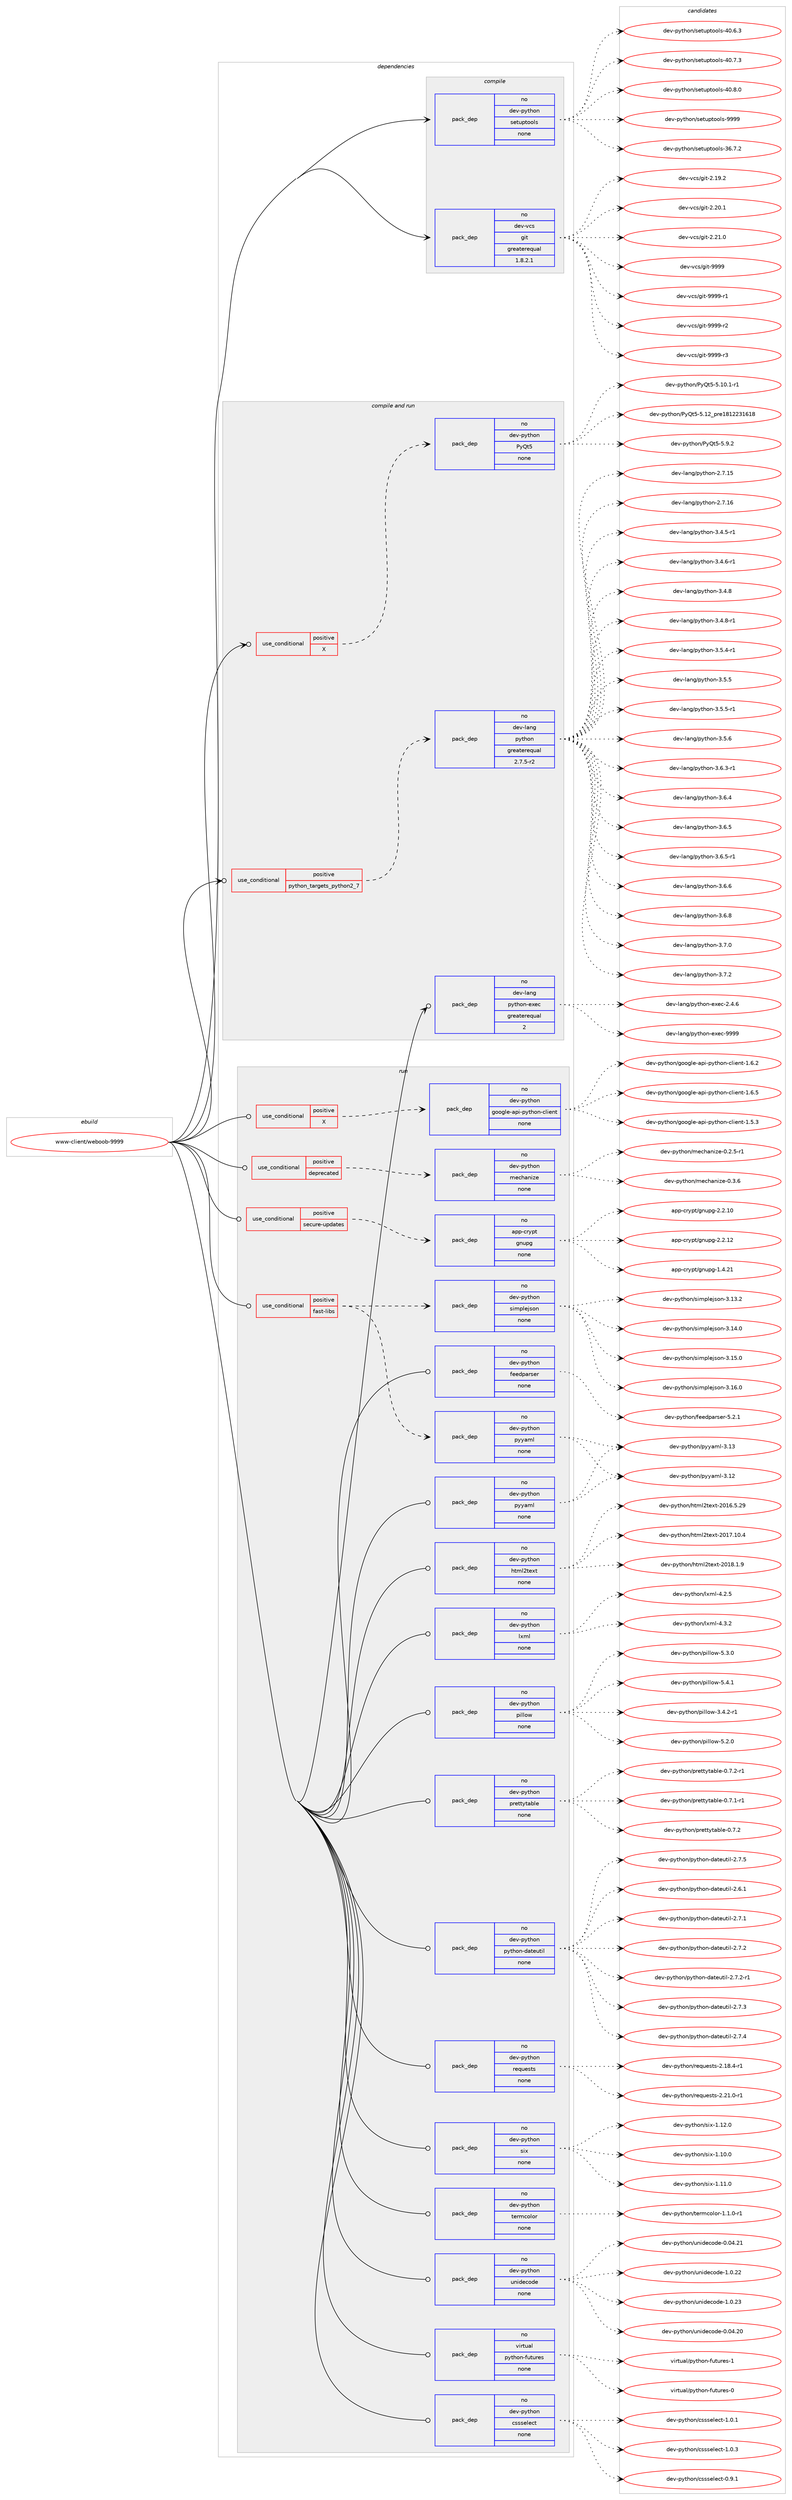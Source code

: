 digraph prolog {

# *************
# Graph options
# *************

newrank=true;
concentrate=true;
compound=true;
graph [rankdir=LR,fontname=Helvetica,fontsize=10,ranksep=1.5];#, ranksep=2.5, nodesep=0.2];
edge  [arrowhead=vee];
node  [fontname=Helvetica,fontsize=10];

# **********
# The ebuild
# **********

subgraph cluster_leftcol {
color=gray;
rank=same;
label=<<i>ebuild</i>>;
id [label="www-client/weboob-9999", color=red, width=4, href="../www-client/weboob-9999.svg"];
}

# ****************
# The dependencies
# ****************

subgraph cluster_midcol {
color=gray;
label=<<i>dependencies</i>>;
subgraph cluster_compile {
fillcolor="#eeeeee";
style=filled;
label=<<i>compile</i>>;
subgraph pack1256579 {
dependency1750074 [label=<<TABLE BORDER="0" CELLBORDER="1" CELLSPACING="0" CELLPADDING="4" WIDTH="220"><TR><TD ROWSPAN="6" CELLPADDING="30">pack_dep</TD></TR><TR><TD WIDTH="110">no</TD></TR><TR><TD>dev-python</TD></TR><TR><TD>setuptools</TD></TR><TR><TD>none</TD></TR><TR><TD></TD></TR></TABLE>>, shape=none, color=blue];
}
id:e -> dependency1750074:w [weight=20,style="solid",arrowhead="vee"];
subgraph pack1256580 {
dependency1750075 [label=<<TABLE BORDER="0" CELLBORDER="1" CELLSPACING="0" CELLPADDING="4" WIDTH="220"><TR><TD ROWSPAN="6" CELLPADDING="30">pack_dep</TD></TR><TR><TD WIDTH="110">no</TD></TR><TR><TD>dev-vcs</TD></TR><TR><TD>git</TD></TR><TR><TD>greaterequal</TD></TR><TR><TD>1.8.2.1</TD></TR></TABLE>>, shape=none, color=blue];
}
id:e -> dependency1750075:w [weight=20,style="solid",arrowhead="vee"];
}
subgraph cluster_compileandrun {
fillcolor="#eeeeee";
style=filled;
label=<<i>compile and run</i>>;
subgraph cond464228 {
dependency1750076 [label=<<TABLE BORDER="0" CELLBORDER="1" CELLSPACING="0" CELLPADDING="4"><TR><TD ROWSPAN="3" CELLPADDING="10">use_conditional</TD></TR><TR><TD>positive</TD></TR><TR><TD>X</TD></TR></TABLE>>, shape=none, color=red];
subgraph pack1256581 {
dependency1750077 [label=<<TABLE BORDER="0" CELLBORDER="1" CELLSPACING="0" CELLPADDING="4" WIDTH="220"><TR><TD ROWSPAN="6" CELLPADDING="30">pack_dep</TD></TR><TR><TD WIDTH="110">no</TD></TR><TR><TD>dev-python</TD></TR><TR><TD>PyQt5</TD></TR><TR><TD>none</TD></TR><TR><TD></TD></TR></TABLE>>, shape=none, color=blue];
}
dependency1750076:e -> dependency1750077:w [weight=20,style="dashed",arrowhead="vee"];
}
id:e -> dependency1750076:w [weight=20,style="solid",arrowhead="odotvee"];
subgraph cond464229 {
dependency1750078 [label=<<TABLE BORDER="0" CELLBORDER="1" CELLSPACING="0" CELLPADDING="4"><TR><TD ROWSPAN="3" CELLPADDING="10">use_conditional</TD></TR><TR><TD>positive</TD></TR><TR><TD>python_targets_python2_7</TD></TR></TABLE>>, shape=none, color=red];
subgraph pack1256582 {
dependency1750079 [label=<<TABLE BORDER="0" CELLBORDER="1" CELLSPACING="0" CELLPADDING="4" WIDTH="220"><TR><TD ROWSPAN="6" CELLPADDING="30">pack_dep</TD></TR><TR><TD WIDTH="110">no</TD></TR><TR><TD>dev-lang</TD></TR><TR><TD>python</TD></TR><TR><TD>greaterequal</TD></TR><TR><TD>2.7.5-r2</TD></TR></TABLE>>, shape=none, color=blue];
}
dependency1750078:e -> dependency1750079:w [weight=20,style="dashed",arrowhead="vee"];
}
id:e -> dependency1750078:w [weight=20,style="solid",arrowhead="odotvee"];
subgraph pack1256583 {
dependency1750080 [label=<<TABLE BORDER="0" CELLBORDER="1" CELLSPACING="0" CELLPADDING="4" WIDTH="220"><TR><TD ROWSPAN="6" CELLPADDING="30">pack_dep</TD></TR><TR><TD WIDTH="110">no</TD></TR><TR><TD>dev-lang</TD></TR><TR><TD>python-exec</TD></TR><TR><TD>greaterequal</TD></TR><TR><TD>2</TD></TR></TABLE>>, shape=none, color=blue];
}
id:e -> dependency1750080:w [weight=20,style="solid",arrowhead="odotvee"];
}
subgraph cluster_run {
fillcolor="#eeeeee";
style=filled;
label=<<i>run</i>>;
subgraph cond464230 {
dependency1750081 [label=<<TABLE BORDER="0" CELLBORDER="1" CELLSPACING="0" CELLPADDING="4"><TR><TD ROWSPAN="3" CELLPADDING="10">use_conditional</TD></TR><TR><TD>positive</TD></TR><TR><TD>X</TD></TR></TABLE>>, shape=none, color=red];
subgraph pack1256584 {
dependency1750082 [label=<<TABLE BORDER="0" CELLBORDER="1" CELLSPACING="0" CELLPADDING="4" WIDTH="220"><TR><TD ROWSPAN="6" CELLPADDING="30">pack_dep</TD></TR><TR><TD WIDTH="110">no</TD></TR><TR><TD>dev-python</TD></TR><TR><TD>google-api-python-client</TD></TR><TR><TD>none</TD></TR><TR><TD></TD></TR></TABLE>>, shape=none, color=blue];
}
dependency1750081:e -> dependency1750082:w [weight=20,style="dashed",arrowhead="vee"];
}
id:e -> dependency1750081:w [weight=20,style="solid",arrowhead="odot"];
subgraph cond464231 {
dependency1750083 [label=<<TABLE BORDER="0" CELLBORDER="1" CELLSPACING="0" CELLPADDING="4"><TR><TD ROWSPAN="3" CELLPADDING="10">use_conditional</TD></TR><TR><TD>positive</TD></TR><TR><TD>deprecated</TD></TR></TABLE>>, shape=none, color=red];
subgraph pack1256585 {
dependency1750084 [label=<<TABLE BORDER="0" CELLBORDER="1" CELLSPACING="0" CELLPADDING="4" WIDTH="220"><TR><TD ROWSPAN="6" CELLPADDING="30">pack_dep</TD></TR><TR><TD WIDTH="110">no</TD></TR><TR><TD>dev-python</TD></TR><TR><TD>mechanize</TD></TR><TR><TD>none</TD></TR><TR><TD></TD></TR></TABLE>>, shape=none, color=blue];
}
dependency1750083:e -> dependency1750084:w [weight=20,style="dashed",arrowhead="vee"];
}
id:e -> dependency1750083:w [weight=20,style="solid",arrowhead="odot"];
subgraph cond464232 {
dependency1750085 [label=<<TABLE BORDER="0" CELLBORDER="1" CELLSPACING="0" CELLPADDING="4"><TR><TD ROWSPAN="3" CELLPADDING="10">use_conditional</TD></TR><TR><TD>positive</TD></TR><TR><TD>fast-libs</TD></TR></TABLE>>, shape=none, color=red];
subgraph pack1256586 {
dependency1750086 [label=<<TABLE BORDER="0" CELLBORDER="1" CELLSPACING="0" CELLPADDING="4" WIDTH="220"><TR><TD ROWSPAN="6" CELLPADDING="30">pack_dep</TD></TR><TR><TD WIDTH="110">no</TD></TR><TR><TD>dev-python</TD></TR><TR><TD>pyyaml</TD></TR><TR><TD>none</TD></TR><TR><TD></TD></TR></TABLE>>, shape=none, color=blue];
}
dependency1750085:e -> dependency1750086:w [weight=20,style="dashed",arrowhead="vee"];
subgraph pack1256587 {
dependency1750087 [label=<<TABLE BORDER="0" CELLBORDER="1" CELLSPACING="0" CELLPADDING="4" WIDTH="220"><TR><TD ROWSPAN="6" CELLPADDING="30">pack_dep</TD></TR><TR><TD WIDTH="110">no</TD></TR><TR><TD>dev-python</TD></TR><TR><TD>simplejson</TD></TR><TR><TD>none</TD></TR><TR><TD></TD></TR></TABLE>>, shape=none, color=blue];
}
dependency1750085:e -> dependency1750087:w [weight=20,style="dashed",arrowhead="vee"];
}
id:e -> dependency1750085:w [weight=20,style="solid",arrowhead="odot"];
subgraph cond464233 {
dependency1750088 [label=<<TABLE BORDER="0" CELLBORDER="1" CELLSPACING="0" CELLPADDING="4"><TR><TD ROWSPAN="3" CELLPADDING="10">use_conditional</TD></TR><TR><TD>positive</TD></TR><TR><TD>secure-updates</TD></TR></TABLE>>, shape=none, color=red];
subgraph pack1256588 {
dependency1750089 [label=<<TABLE BORDER="0" CELLBORDER="1" CELLSPACING="0" CELLPADDING="4" WIDTH="220"><TR><TD ROWSPAN="6" CELLPADDING="30">pack_dep</TD></TR><TR><TD WIDTH="110">no</TD></TR><TR><TD>app-crypt</TD></TR><TR><TD>gnupg</TD></TR><TR><TD>none</TD></TR><TR><TD></TD></TR></TABLE>>, shape=none, color=blue];
}
dependency1750088:e -> dependency1750089:w [weight=20,style="dashed",arrowhead="vee"];
}
id:e -> dependency1750088:w [weight=20,style="solid",arrowhead="odot"];
subgraph pack1256589 {
dependency1750090 [label=<<TABLE BORDER="0" CELLBORDER="1" CELLSPACING="0" CELLPADDING="4" WIDTH="220"><TR><TD ROWSPAN="6" CELLPADDING="30">pack_dep</TD></TR><TR><TD WIDTH="110">no</TD></TR><TR><TD>dev-python</TD></TR><TR><TD>cssselect</TD></TR><TR><TD>none</TD></TR><TR><TD></TD></TR></TABLE>>, shape=none, color=blue];
}
id:e -> dependency1750090:w [weight=20,style="solid",arrowhead="odot"];
subgraph pack1256590 {
dependency1750091 [label=<<TABLE BORDER="0" CELLBORDER="1" CELLSPACING="0" CELLPADDING="4" WIDTH="220"><TR><TD ROWSPAN="6" CELLPADDING="30">pack_dep</TD></TR><TR><TD WIDTH="110">no</TD></TR><TR><TD>dev-python</TD></TR><TR><TD>feedparser</TD></TR><TR><TD>none</TD></TR><TR><TD></TD></TR></TABLE>>, shape=none, color=blue];
}
id:e -> dependency1750091:w [weight=20,style="solid",arrowhead="odot"];
subgraph pack1256591 {
dependency1750092 [label=<<TABLE BORDER="0" CELLBORDER="1" CELLSPACING="0" CELLPADDING="4" WIDTH="220"><TR><TD ROWSPAN="6" CELLPADDING="30">pack_dep</TD></TR><TR><TD WIDTH="110">no</TD></TR><TR><TD>dev-python</TD></TR><TR><TD>html2text</TD></TR><TR><TD>none</TD></TR><TR><TD></TD></TR></TABLE>>, shape=none, color=blue];
}
id:e -> dependency1750092:w [weight=20,style="solid",arrowhead="odot"];
subgraph pack1256592 {
dependency1750093 [label=<<TABLE BORDER="0" CELLBORDER="1" CELLSPACING="0" CELLPADDING="4" WIDTH="220"><TR><TD ROWSPAN="6" CELLPADDING="30">pack_dep</TD></TR><TR><TD WIDTH="110">no</TD></TR><TR><TD>dev-python</TD></TR><TR><TD>lxml</TD></TR><TR><TD>none</TD></TR><TR><TD></TD></TR></TABLE>>, shape=none, color=blue];
}
id:e -> dependency1750093:w [weight=20,style="solid",arrowhead="odot"];
subgraph pack1256593 {
dependency1750094 [label=<<TABLE BORDER="0" CELLBORDER="1" CELLSPACING="0" CELLPADDING="4" WIDTH="220"><TR><TD ROWSPAN="6" CELLPADDING="30">pack_dep</TD></TR><TR><TD WIDTH="110">no</TD></TR><TR><TD>dev-python</TD></TR><TR><TD>pillow</TD></TR><TR><TD>none</TD></TR><TR><TD></TD></TR></TABLE>>, shape=none, color=blue];
}
id:e -> dependency1750094:w [weight=20,style="solid",arrowhead="odot"];
subgraph pack1256594 {
dependency1750095 [label=<<TABLE BORDER="0" CELLBORDER="1" CELLSPACING="0" CELLPADDING="4" WIDTH="220"><TR><TD ROWSPAN="6" CELLPADDING="30">pack_dep</TD></TR><TR><TD WIDTH="110">no</TD></TR><TR><TD>dev-python</TD></TR><TR><TD>prettytable</TD></TR><TR><TD>none</TD></TR><TR><TD></TD></TR></TABLE>>, shape=none, color=blue];
}
id:e -> dependency1750095:w [weight=20,style="solid",arrowhead="odot"];
subgraph pack1256595 {
dependency1750096 [label=<<TABLE BORDER="0" CELLBORDER="1" CELLSPACING="0" CELLPADDING="4" WIDTH="220"><TR><TD ROWSPAN="6" CELLPADDING="30">pack_dep</TD></TR><TR><TD WIDTH="110">no</TD></TR><TR><TD>dev-python</TD></TR><TR><TD>python-dateutil</TD></TR><TR><TD>none</TD></TR><TR><TD></TD></TR></TABLE>>, shape=none, color=blue];
}
id:e -> dependency1750096:w [weight=20,style="solid",arrowhead="odot"];
subgraph pack1256596 {
dependency1750097 [label=<<TABLE BORDER="0" CELLBORDER="1" CELLSPACING="0" CELLPADDING="4" WIDTH="220"><TR><TD ROWSPAN="6" CELLPADDING="30">pack_dep</TD></TR><TR><TD WIDTH="110">no</TD></TR><TR><TD>dev-python</TD></TR><TR><TD>pyyaml</TD></TR><TR><TD>none</TD></TR><TR><TD></TD></TR></TABLE>>, shape=none, color=blue];
}
id:e -> dependency1750097:w [weight=20,style="solid",arrowhead="odot"];
subgraph pack1256597 {
dependency1750098 [label=<<TABLE BORDER="0" CELLBORDER="1" CELLSPACING="0" CELLPADDING="4" WIDTH="220"><TR><TD ROWSPAN="6" CELLPADDING="30">pack_dep</TD></TR><TR><TD WIDTH="110">no</TD></TR><TR><TD>dev-python</TD></TR><TR><TD>requests</TD></TR><TR><TD>none</TD></TR><TR><TD></TD></TR></TABLE>>, shape=none, color=blue];
}
id:e -> dependency1750098:w [weight=20,style="solid",arrowhead="odot"];
subgraph pack1256598 {
dependency1750099 [label=<<TABLE BORDER="0" CELLBORDER="1" CELLSPACING="0" CELLPADDING="4" WIDTH="220"><TR><TD ROWSPAN="6" CELLPADDING="30">pack_dep</TD></TR><TR><TD WIDTH="110">no</TD></TR><TR><TD>dev-python</TD></TR><TR><TD>six</TD></TR><TR><TD>none</TD></TR><TR><TD></TD></TR></TABLE>>, shape=none, color=blue];
}
id:e -> dependency1750099:w [weight=20,style="solid",arrowhead="odot"];
subgraph pack1256599 {
dependency1750100 [label=<<TABLE BORDER="0" CELLBORDER="1" CELLSPACING="0" CELLPADDING="4" WIDTH="220"><TR><TD ROWSPAN="6" CELLPADDING="30">pack_dep</TD></TR><TR><TD WIDTH="110">no</TD></TR><TR><TD>dev-python</TD></TR><TR><TD>termcolor</TD></TR><TR><TD>none</TD></TR><TR><TD></TD></TR></TABLE>>, shape=none, color=blue];
}
id:e -> dependency1750100:w [weight=20,style="solid",arrowhead="odot"];
subgraph pack1256600 {
dependency1750101 [label=<<TABLE BORDER="0" CELLBORDER="1" CELLSPACING="0" CELLPADDING="4" WIDTH="220"><TR><TD ROWSPAN="6" CELLPADDING="30">pack_dep</TD></TR><TR><TD WIDTH="110">no</TD></TR><TR><TD>dev-python</TD></TR><TR><TD>unidecode</TD></TR><TR><TD>none</TD></TR><TR><TD></TD></TR></TABLE>>, shape=none, color=blue];
}
id:e -> dependency1750101:w [weight=20,style="solid",arrowhead="odot"];
subgraph pack1256601 {
dependency1750102 [label=<<TABLE BORDER="0" CELLBORDER="1" CELLSPACING="0" CELLPADDING="4" WIDTH="220"><TR><TD ROWSPAN="6" CELLPADDING="30">pack_dep</TD></TR><TR><TD WIDTH="110">no</TD></TR><TR><TD>virtual</TD></TR><TR><TD>python-futures</TD></TR><TR><TD>none</TD></TR><TR><TD></TD></TR></TABLE>>, shape=none, color=blue];
}
id:e -> dependency1750102:w [weight=20,style="solid",arrowhead="odot"];
}
}

# **************
# The candidates
# **************

subgraph cluster_choices {
rank=same;
color=gray;
label=<<i>candidates</i>>;

subgraph choice1256579 {
color=black;
nodesep=1;
choice100101118451121211161041111104711510111611711211611111110811545515446554650 [label="dev-python/setuptools-36.7.2", color=red, width=4,href="../dev-python/setuptools-36.7.2.svg"];
choice100101118451121211161041111104711510111611711211611111110811545524846544651 [label="dev-python/setuptools-40.6.3", color=red, width=4,href="../dev-python/setuptools-40.6.3.svg"];
choice100101118451121211161041111104711510111611711211611111110811545524846554651 [label="dev-python/setuptools-40.7.3", color=red, width=4,href="../dev-python/setuptools-40.7.3.svg"];
choice100101118451121211161041111104711510111611711211611111110811545524846564648 [label="dev-python/setuptools-40.8.0", color=red, width=4,href="../dev-python/setuptools-40.8.0.svg"];
choice10010111845112121116104111110471151011161171121161111111081154557575757 [label="dev-python/setuptools-9999", color=red, width=4,href="../dev-python/setuptools-9999.svg"];
dependency1750074:e -> choice100101118451121211161041111104711510111611711211611111110811545515446554650:w [style=dotted,weight="100"];
dependency1750074:e -> choice100101118451121211161041111104711510111611711211611111110811545524846544651:w [style=dotted,weight="100"];
dependency1750074:e -> choice100101118451121211161041111104711510111611711211611111110811545524846554651:w [style=dotted,weight="100"];
dependency1750074:e -> choice100101118451121211161041111104711510111611711211611111110811545524846564648:w [style=dotted,weight="100"];
dependency1750074:e -> choice10010111845112121116104111110471151011161171121161111111081154557575757:w [style=dotted,weight="100"];
}
subgraph choice1256580 {
color=black;
nodesep=1;
choice10010111845118991154710310511645504649574650 [label="dev-vcs/git-2.19.2", color=red, width=4,href="../dev-vcs/git-2.19.2.svg"];
choice10010111845118991154710310511645504650484649 [label="dev-vcs/git-2.20.1", color=red, width=4,href="../dev-vcs/git-2.20.1.svg"];
choice10010111845118991154710310511645504650494648 [label="dev-vcs/git-2.21.0", color=red, width=4,href="../dev-vcs/git-2.21.0.svg"];
choice1001011184511899115471031051164557575757 [label="dev-vcs/git-9999", color=red, width=4,href="../dev-vcs/git-9999.svg"];
choice10010111845118991154710310511645575757574511449 [label="dev-vcs/git-9999-r1", color=red, width=4,href="../dev-vcs/git-9999-r1.svg"];
choice10010111845118991154710310511645575757574511450 [label="dev-vcs/git-9999-r2", color=red, width=4,href="../dev-vcs/git-9999-r2.svg"];
choice10010111845118991154710310511645575757574511451 [label="dev-vcs/git-9999-r3", color=red, width=4,href="../dev-vcs/git-9999-r3.svg"];
dependency1750075:e -> choice10010111845118991154710310511645504649574650:w [style=dotted,weight="100"];
dependency1750075:e -> choice10010111845118991154710310511645504650484649:w [style=dotted,weight="100"];
dependency1750075:e -> choice10010111845118991154710310511645504650494648:w [style=dotted,weight="100"];
dependency1750075:e -> choice1001011184511899115471031051164557575757:w [style=dotted,weight="100"];
dependency1750075:e -> choice10010111845118991154710310511645575757574511449:w [style=dotted,weight="100"];
dependency1750075:e -> choice10010111845118991154710310511645575757574511450:w [style=dotted,weight="100"];
dependency1750075:e -> choice10010111845118991154710310511645575757574511451:w [style=dotted,weight="100"];
}
subgraph choice1256581 {
color=black;
nodesep=1;
choice1001011184511212111610411111047801218111653455346494846494511449 [label="dev-python/PyQt5-5.10.1-r1", color=red, width=4,href="../dev-python/PyQt5-5.10.1-r1.svg"];
choice100101118451121211161041111104780121811165345534649509511211410149564950505149544956 [label="dev-python/PyQt5-5.12_pre1812231618", color=red, width=4,href="../dev-python/PyQt5-5.12_pre1812231618.svg"];
choice1001011184511212111610411111047801218111653455346574650 [label="dev-python/PyQt5-5.9.2", color=red, width=4,href="../dev-python/PyQt5-5.9.2.svg"];
dependency1750077:e -> choice1001011184511212111610411111047801218111653455346494846494511449:w [style=dotted,weight="100"];
dependency1750077:e -> choice100101118451121211161041111104780121811165345534649509511211410149564950505149544956:w [style=dotted,weight="100"];
dependency1750077:e -> choice1001011184511212111610411111047801218111653455346574650:w [style=dotted,weight="100"];
}
subgraph choice1256582 {
color=black;
nodesep=1;
choice10010111845108971101034711212111610411111045504655464953 [label="dev-lang/python-2.7.15", color=red, width=4,href="../dev-lang/python-2.7.15.svg"];
choice10010111845108971101034711212111610411111045504655464954 [label="dev-lang/python-2.7.16", color=red, width=4,href="../dev-lang/python-2.7.16.svg"];
choice1001011184510897110103471121211161041111104551465246534511449 [label="dev-lang/python-3.4.5-r1", color=red, width=4,href="../dev-lang/python-3.4.5-r1.svg"];
choice1001011184510897110103471121211161041111104551465246544511449 [label="dev-lang/python-3.4.6-r1", color=red, width=4,href="../dev-lang/python-3.4.6-r1.svg"];
choice100101118451089711010347112121116104111110455146524656 [label="dev-lang/python-3.4.8", color=red, width=4,href="../dev-lang/python-3.4.8.svg"];
choice1001011184510897110103471121211161041111104551465246564511449 [label="dev-lang/python-3.4.8-r1", color=red, width=4,href="../dev-lang/python-3.4.8-r1.svg"];
choice1001011184510897110103471121211161041111104551465346524511449 [label="dev-lang/python-3.5.4-r1", color=red, width=4,href="../dev-lang/python-3.5.4-r1.svg"];
choice100101118451089711010347112121116104111110455146534653 [label="dev-lang/python-3.5.5", color=red, width=4,href="../dev-lang/python-3.5.5.svg"];
choice1001011184510897110103471121211161041111104551465346534511449 [label="dev-lang/python-3.5.5-r1", color=red, width=4,href="../dev-lang/python-3.5.5-r1.svg"];
choice100101118451089711010347112121116104111110455146534654 [label="dev-lang/python-3.5.6", color=red, width=4,href="../dev-lang/python-3.5.6.svg"];
choice1001011184510897110103471121211161041111104551465446514511449 [label="dev-lang/python-3.6.3-r1", color=red, width=4,href="../dev-lang/python-3.6.3-r1.svg"];
choice100101118451089711010347112121116104111110455146544652 [label="dev-lang/python-3.6.4", color=red, width=4,href="../dev-lang/python-3.6.4.svg"];
choice100101118451089711010347112121116104111110455146544653 [label="dev-lang/python-3.6.5", color=red, width=4,href="../dev-lang/python-3.6.5.svg"];
choice1001011184510897110103471121211161041111104551465446534511449 [label="dev-lang/python-3.6.5-r1", color=red, width=4,href="../dev-lang/python-3.6.5-r1.svg"];
choice100101118451089711010347112121116104111110455146544654 [label="dev-lang/python-3.6.6", color=red, width=4,href="../dev-lang/python-3.6.6.svg"];
choice100101118451089711010347112121116104111110455146544656 [label="dev-lang/python-3.6.8", color=red, width=4,href="../dev-lang/python-3.6.8.svg"];
choice100101118451089711010347112121116104111110455146554648 [label="dev-lang/python-3.7.0", color=red, width=4,href="../dev-lang/python-3.7.0.svg"];
choice100101118451089711010347112121116104111110455146554650 [label="dev-lang/python-3.7.2", color=red, width=4,href="../dev-lang/python-3.7.2.svg"];
dependency1750079:e -> choice10010111845108971101034711212111610411111045504655464953:w [style=dotted,weight="100"];
dependency1750079:e -> choice10010111845108971101034711212111610411111045504655464954:w [style=dotted,weight="100"];
dependency1750079:e -> choice1001011184510897110103471121211161041111104551465246534511449:w [style=dotted,weight="100"];
dependency1750079:e -> choice1001011184510897110103471121211161041111104551465246544511449:w [style=dotted,weight="100"];
dependency1750079:e -> choice100101118451089711010347112121116104111110455146524656:w [style=dotted,weight="100"];
dependency1750079:e -> choice1001011184510897110103471121211161041111104551465246564511449:w [style=dotted,weight="100"];
dependency1750079:e -> choice1001011184510897110103471121211161041111104551465346524511449:w [style=dotted,weight="100"];
dependency1750079:e -> choice100101118451089711010347112121116104111110455146534653:w [style=dotted,weight="100"];
dependency1750079:e -> choice1001011184510897110103471121211161041111104551465346534511449:w [style=dotted,weight="100"];
dependency1750079:e -> choice100101118451089711010347112121116104111110455146534654:w [style=dotted,weight="100"];
dependency1750079:e -> choice1001011184510897110103471121211161041111104551465446514511449:w [style=dotted,weight="100"];
dependency1750079:e -> choice100101118451089711010347112121116104111110455146544652:w [style=dotted,weight="100"];
dependency1750079:e -> choice100101118451089711010347112121116104111110455146544653:w [style=dotted,weight="100"];
dependency1750079:e -> choice1001011184510897110103471121211161041111104551465446534511449:w [style=dotted,weight="100"];
dependency1750079:e -> choice100101118451089711010347112121116104111110455146544654:w [style=dotted,weight="100"];
dependency1750079:e -> choice100101118451089711010347112121116104111110455146544656:w [style=dotted,weight="100"];
dependency1750079:e -> choice100101118451089711010347112121116104111110455146554648:w [style=dotted,weight="100"];
dependency1750079:e -> choice100101118451089711010347112121116104111110455146554650:w [style=dotted,weight="100"];
}
subgraph choice1256583 {
color=black;
nodesep=1;
choice1001011184510897110103471121211161041111104510112010199455046524654 [label="dev-lang/python-exec-2.4.6", color=red, width=4,href="../dev-lang/python-exec-2.4.6.svg"];
choice10010111845108971101034711212111610411111045101120101994557575757 [label="dev-lang/python-exec-9999", color=red, width=4,href="../dev-lang/python-exec-9999.svg"];
dependency1750080:e -> choice1001011184510897110103471121211161041111104510112010199455046524654:w [style=dotted,weight="100"];
dependency1750080:e -> choice10010111845108971101034711212111610411111045101120101994557575757:w [style=dotted,weight="100"];
}
subgraph choice1256584 {
color=black;
nodesep=1;
choice10010111845112121116104111110471031111111031081014597112105451121211161041111104599108105101110116454946534651 [label="dev-python/google-api-python-client-1.5.3", color=red, width=4,href="../dev-python/google-api-python-client-1.5.3.svg"];
choice10010111845112121116104111110471031111111031081014597112105451121211161041111104599108105101110116454946544650 [label="dev-python/google-api-python-client-1.6.2", color=red, width=4,href="../dev-python/google-api-python-client-1.6.2.svg"];
choice10010111845112121116104111110471031111111031081014597112105451121211161041111104599108105101110116454946544653 [label="dev-python/google-api-python-client-1.6.5", color=red, width=4,href="../dev-python/google-api-python-client-1.6.5.svg"];
dependency1750082:e -> choice10010111845112121116104111110471031111111031081014597112105451121211161041111104599108105101110116454946534651:w [style=dotted,weight="100"];
dependency1750082:e -> choice10010111845112121116104111110471031111111031081014597112105451121211161041111104599108105101110116454946544650:w [style=dotted,weight="100"];
dependency1750082:e -> choice10010111845112121116104111110471031111111031081014597112105451121211161041111104599108105101110116454946544653:w [style=dotted,weight="100"];
}
subgraph choice1256585 {
color=black;
nodesep=1;
choice100101118451121211161041111104710910199104971101051221014548465046534511449 [label="dev-python/mechanize-0.2.5-r1", color=red, width=4,href="../dev-python/mechanize-0.2.5-r1.svg"];
choice10010111845112121116104111110471091019910497110105122101454846514654 [label="dev-python/mechanize-0.3.6", color=red, width=4,href="../dev-python/mechanize-0.3.6.svg"];
dependency1750084:e -> choice100101118451121211161041111104710910199104971101051221014548465046534511449:w [style=dotted,weight="100"];
dependency1750084:e -> choice10010111845112121116104111110471091019910497110105122101454846514654:w [style=dotted,weight="100"];
}
subgraph choice1256586 {
color=black;
nodesep=1;
choice1001011184511212111610411111047112121121971091084551464950 [label="dev-python/pyyaml-3.12", color=red, width=4,href="../dev-python/pyyaml-3.12.svg"];
choice1001011184511212111610411111047112121121971091084551464951 [label="dev-python/pyyaml-3.13", color=red, width=4,href="../dev-python/pyyaml-3.13.svg"];
dependency1750086:e -> choice1001011184511212111610411111047112121121971091084551464950:w [style=dotted,weight="100"];
dependency1750086:e -> choice1001011184511212111610411111047112121121971091084551464951:w [style=dotted,weight="100"];
}
subgraph choice1256587 {
color=black;
nodesep=1;
choice100101118451121211161041111104711510510911210810110611511111045514649514650 [label="dev-python/simplejson-3.13.2", color=red, width=4,href="../dev-python/simplejson-3.13.2.svg"];
choice100101118451121211161041111104711510510911210810110611511111045514649524648 [label="dev-python/simplejson-3.14.0", color=red, width=4,href="../dev-python/simplejson-3.14.0.svg"];
choice100101118451121211161041111104711510510911210810110611511111045514649534648 [label="dev-python/simplejson-3.15.0", color=red, width=4,href="../dev-python/simplejson-3.15.0.svg"];
choice100101118451121211161041111104711510510911210810110611511111045514649544648 [label="dev-python/simplejson-3.16.0", color=red, width=4,href="../dev-python/simplejson-3.16.0.svg"];
dependency1750087:e -> choice100101118451121211161041111104711510510911210810110611511111045514649514650:w [style=dotted,weight="100"];
dependency1750087:e -> choice100101118451121211161041111104711510510911210810110611511111045514649524648:w [style=dotted,weight="100"];
dependency1750087:e -> choice100101118451121211161041111104711510510911210810110611511111045514649534648:w [style=dotted,weight="100"];
dependency1750087:e -> choice100101118451121211161041111104711510510911210810110611511111045514649544648:w [style=dotted,weight="100"];
}
subgraph choice1256588 {
color=black;
nodesep=1;
choice9711211245991141211121164710311011711210345494652465049 [label="app-crypt/gnupg-1.4.21", color=red, width=4,href="../app-crypt/gnupg-1.4.21.svg"];
choice9711211245991141211121164710311011711210345504650464948 [label="app-crypt/gnupg-2.2.10", color=red, width=4,href="../app-crypt/gnupg-2.2.10.svg"];
choice9711211245991141211121164710311011711210345504650464950 [label="app-crypt/gnupg-2.2.12", color=red, width=4,href="../app-crypt/gnupg-2.2.12.svg"];
dependency1750089:e -> choice9711211245991141211121164710311011711210345494652465049:w [style=dotted,weight="100"];
dependency1750089:e -> choice9711211245991141211121164710311011711210345504650464948:w [style=dotted,weight="100"];
dependency1750089:e -> choice9711211245991141211121164710311011711210345504650464950:w [style=dotted,weight="100"];
}
subgraph choice1256589 {
color=black;
nodesep=1;
choice10010111845112121116104111110479911511511510110810199116454846574649 [label="dev-python/cssselect-0.9.1", color=red, width=4,href="../dev-python/cssselect-0.9.1.svg"];
choice10010111845112121116104111110479911511511510110810199116454946484649 [label="dev-python/cssselect-1.0.1", color=red, width=4,href="../dev-python/cssselect-1.0.1.svg"];
choice10010111845112121116104111110479911511511510110810199116454946484651 [label="dev-python/cssselect-1.0.3", color=red, width=4,href="../dev-python/cssselect-1.0.3.svg"];
dependency1750090:e -> choice10010111845112121116104111110479911511511510110810199116454846574649:w [style=dotted,weight="100"];
dependency1750090:e -> choice10010111845112121116104111110479911511511510110810199116454946484649:w [style=dotted,weight="100"];
dependency1750090:e -> choice10010111845112121116104111110479911511511510110810199116454946484651:w [style=dotted,weight="100"];
}
subgraph choice1256590 {
color=black;
nodesep=1;
choice100101118451121211161041111104710210110110011297114115101114455346504649 [label="dev-python/feedparser-5.2.1", color=red, width=4,href="../dev-python/feedparser-5.2.1.svg"];
dependency1750091:e -> choice100101118451121211161041111104710210110110011297114115101114455346504649:w [style=dotted,weight="100"];
}
subgraph choice1256591 {
color=black;
nodesep=1;
choice10010111845112121116104111110471041161091085011610112011645504849544653465057 [label="dev-python/html2text-2016.5.29", color=red, width=4,href="../dev-python/html2text-2016.5.29.svg"];
choice10010111845112121116104111110471041161091085011610112011645504849554649484652 [label="dev-python/html2text-2017.10.4", color=red, width=4,href="../dev-python/html2text-2017.10.4.svg"];
choice100101118451121211161041111104710411610910850116101120116455048495646494657 [label="dev-python/html2text-2018.1.9", color=red, width=4,href="../dev-python/html2text-2018.1.9.svg"];
dependency1750092:e -> choice10010111845112121116104111110471041161091085011610112011645504849544653465057:w [style=dotted,weight="100"];
dependency1750092:e -> choice10010111845112121116104111110471041161091085011610112011645504849554649484652:w [style=dotted,weight="100"];
dependency1750092:e -> choice100101118451121211161041111104710411610910850116101120116455048495646494657:w [style=dotted,weight="100"];
}
subgraph choice1256592 {
color=black;
nodesep=1;
choice1001011184511212111610411111047108120109108455246504653 [label="dev-python/lxml-4.2.5", color=red, width=4,href="../dev-python/lxml-4.2.5.svg"];
choice1001011184511212111610411111047108120109108455246514650 [label="dev-python/lxml-4.3.2", color=red, width=4,href="../dev-python/lxml-4.3.2.svg"];
dependency1750093:e -> choice1001011184511212111610411111047108120109108455246504653:w [style=dotted,weight="100"];
dependency1750093:e -> choice1001011184511212111610411111047108120109108455246514650:w [style=dotted,weight="100"];
}
subgraph choice1256593 {
color=black;
nodesep=1;
choice10010111845112121116104111110471121051081081111194551465246504511449 [label="dev-python/pillow-3.4.2-r1", color=red, width=4,href="../dev-python/pillow-3.4.2-r1.svg"];
choice1001011184511212111610411111047112105108108111119455346504648 [label="dev-python/pillow-5.2.0", color=red, width=4,href="../dev-python/pillow-5.2.0.svg"];
choice1001011184511212111610411111047112105108108111119455346514648 [label="dev-python/pillow-5.3.0", color=red, width=4,href="../dev-python/pillow-5.3.0.svg"];
choice1001011184511212111610411111047112105108108111119455346524649 [label="dev-python/pillow-5.4.1", color=red, width=4,href="../dev-python/pillow-5.4.1.svg"];
dependency1750094:e -> choice10010111845112121116104111110471121051081081111194551465246504511449:w [style=dotted,weight="100"];
dependency1750094:e -> choice1001011184511212111610411111047112105108108111119455346504648:w [style=dotted,weight="100"];
dependency1750094:e -> choice1001011184511212111610411111047112105108108111119455346514648:w [style=dotted,weight="100"];
dependency1750094:e -> choice1001011184511212111610411111047112105108108111119455346524649:w [style=dotted,weight="100"];
}
subgraph choice1256594 {
color=black;
nodesep=1;
choice100101118451121211161041111104711211410111611612111697981081014548465546494511449 [label="dev-python/prettytable-0.7.1-r1", color=red, width=4,href="../dev-python/prettytable-0.7.1-r1.svg"];
choice10010111845112121116104111110471121141011161161211169798108101454846554650 [label="dev-python/prettytable-0.7.2", color=red, width=4,href="../dev-python/prettytable-0.7.2.svg"];
choice100101118451121211161041111104711211410111611612111697981081014548465546504511449 [label="dev-python/prettytable-0.7.2-r1", color=red, width=4,href="../dev-python/prettytable-0.7.2-r1.svg"];
dependency1750095:e -> choice100101118451121211161041111104711211410111611612111697981081014548465546494511449:w [style=dotted,weight="100"];
dependency1750095:e -> choice10010111845112121116104111110471121141011161161211169798108101454846554650:w [style=dotted,weight="100"];
dependency1750095:e -> choice100101118451121211161041111104711211410111611612111697981081014548465546504511449:w [style=dotted,weight="100"];
}
subgraph choice1256595 {
color=black;
nodesep=1;
choice10010111845112121116104111110471121211161041111104510097116101117116105108455046544649 [label="dev-python/python-dateutil-2.6.1", color=red, width=4,href="../dev-python/python-dateutil-2.6.1.svg"];
choice10010111845112121116104111110471121211161041111104510097116101117116105108455046554649 [label="dev-python/python-dateutil-2.7.1", color=red, width=4,href="../dev-python/python-dateutil-2.7.1.svg"];
choice10010111845112121116104111110471121211161041111104510097116101117116105108455046554650 [label="dev-python/python-dateutil-2.7.2", color=red, width=4,href="../dev-python/python-dateutil-2.7.2.svg"];
choice100101118451121211161041111104711212111610411111045100971161011171161051084550465546504511449 [label="dev-python/python-dateutil-2.7.2-r1", color=red, width=4,href="../dev-python/python-dateutil-2.7.2-r1.svg"];
choice10010111845112121116104111110471121211161041111104510097116101117116105108455046554651 [label="dev-python/python-dateutil-2.7.3", color=red, width=4,href="../dev-python/python-dateutil-2.7.3.svg"];
choice10010111845112121116104111110471121211161041111104510097116101117116105108455046554652 [label="dev-python/python-dateutil-2.7.4", color=red, width=4,href="../dev-python/python-dateutil-2.7.4.svg"];
choice10010111845112121116104111110471121211161041111104510097116101117116105108455046554653 [label="dev-python/python-dateutil-2.7.5", color=red, width=4,href="../dev-python/python-dateutil-2.7.5.svg"];
dependency1750096:e -> choice10010111845112121116104111110471121211161041111104510097116101117116105108455046544649:w [style=dotted,weight="100"];
dependency1750096:e -> choice10010111845112121116104111110471121211161041111104510097116101117116105108455046554649:w [style=dotted,weight="100"];
dependency1750096:e -> choice10010111845112121116104111110471121211161041111104510097116101117116105108455046554650:w [style=dotted,weight="100"];
dependency1750096:e -> choice100101118451121211161041111104711212111610411111045100971161011171161051084550465546504511449:w [style=dotted,weight="100"];
dependency1750096:e -> choice10010111845112121116104111110471121211161041111104510097116101117116105108455046554651:w [style=dotted,weight="100"];
dependency1750096:e -> choice10010111845112121116104111110471121211161041111104510097116101117116105108455046554652:w [style=dotted,weight="100"];
dependency1750096:e -> choice10010111845112121116104111110471121211161041111104510097116101117116105108455046554653:w [style=dotted,weight="100"];
}
subgraph choice1256596 {
color=black;
nodesep=1;
choice1001011184511212111610411111047112121121971091084551464950 [label="dev-python/pyyaml-3.12", color=red, width=4,href="../dev-python/pyyaml-3.12.svg"];
choice1001011184511212111610411111047112121121971091084551464951 [label="dev-python/pyyaml-3.13", color=red, width=4,href="../dev-python/pyyaml-3.13.svg"];
dependency1750097:e -> choice1001011184511212111610411111047112121121971091084551464950:w [style=dotted,weight="100"];
dependency1750097:e -> choice1001011184511212111610411111047112121121971091084551464951:w [style=dotted,weight="100"];
}
subgraph choice1256597 {
color=black;
nodesep=1;
choice1001011184511212111610411111047114101113117101115116115455046495646524511449 [label="dev-python/requests-2.18.4-r1", color=red, width=4,href="../dev-python/requests-2.18.4-r1.svg"];
choice1001011184511212111610411111047114101113117101115116115455046504946484511449 [label="dev-python/requests-2.21.0-r1", color=red, width=4,href="../dev-python/requests-2.21.0-r1.svg"];
dependency1750098:e -> choice1001011184511212111610411111047114101113117101115116115455046495646524511449:w [style=dotted,weight="100"];
dependency1750098:e -> choice1001011184511212111610411111047114101113117101115116115455046504946484511449:w [style=dotted,weight="100"];
}
subgraph choice1256598 {
color=black;
nodesep=1;
choice100101118451121211161041111104711510512045494649484648 [label="dev-python/six-1.10.0", color=red, width=4,href="../dev-python/six-1.10.0.svg"];
choice100101118451121211161041111104711510512045494649494648 [label="dev-python/six-1.11.0", color=red, width=4,href="../dev-python/six-1.11.0.svg"];
choice100101118451121211161041111104711510512045494649504648 [label="dev-python/six-1.12.0", color=red, width=4,href="../dev-python/six-1.12.0.svg"];
dependency1750099:e -> choice100101118451121211161041111104711510512045494649484648:w [style=dotted,weight="100"];
dependency1750099:e -> choice100101118451121211161041111104711510512045494649494648:w [style=dotted,weight="100"];
dependency1750099:e -> choice100101118451121211161041111104711510512045494649504648:w [style=dotted,weight="100"];
}
subgraph choice1256599 {
color=black;
nodesep=1;
choice1001011184511212111610411111047116101114109991111081111144549464946484511449 [label="dev-python/termcolor-1.1.0-r1", color=red, width=4,href="../dev-python/termcolor-1.1.0-r1.svg"];
dependency1750100:e -> choice1001011184511212111610411111047116101114109991111081111144549464946484511449:w [style=dotted,weight="100"];
}
subgraph choice1256600 {
color=black;
nodesep=1;
choice1001011184511212111610411111047117110105100101991111001014548464852465048 [label="dev-python/unidecode-0.04.20", color=red, width=4,href="../dev-python/unidecode-0.04.20.svg"];
choice1001011184511212111610411111047117110105100101991111001014548464852465049 [label="dev-python/unidecode-0.04.21", color=red, width=4,href="../dev-python/unidecode-0.04.21.svg"];
choice10010111845112121116104111110471171101051001019911110010145494648465050 [label="dev-python/unidecode-1.0.22", color=red, width=4,href="../dev-python/unidecode-1.0.22.svg"];
choice10010111845112121116104111110471171101051001019911110010145494648465051 [label="dev-python/unidecode-1.0.23", color=red, width=4,href="../dev-python/unidecode-1.0.23.svg"];
dependency1750101:e -> choice1001011184511212111610411111047117110105100101991111001014548464852465048:w [style=dotted,weight="100"];
dependency1750101:e -> choice1001011184511212111610411111047117110105100101991111001014548464852465049:w [style=dotted,weight="100"];
dependency1750101:e -> choice10010111845112121116104111110471171101051001019911110010145494648465050:w [style=dotted,weight="100"];
dependency1750101:e -> choice10010111845112121116104111110471171101051001019911110010145494648465051:w [style=dotted,weight="100"];
}
subgraph choice1256601 {
color=black;
nodesep=1;
choice1181051141161179710847112121116104111110451021171161171141011154548 [label="virtual/python-futures-0", color=red, width=4,href="../virtual/python-futures-0.svg"];
choice1181051141161179710847112121116104111110451021171161171141011154549 [label="virtual/python-futures-1", color=red, width=4,href="../virtual/python-futures-1.svg"];
dependency1750102:e -> choice1181051141161179710847112121116104111110451021171161171141011154548:w [style=dotted,weight="100"];
dependency1750102:e -> choice1181051141161179710847112121116104111110451021171161171141011154549:w [style=dotted,weight="100"];
}
}

}
